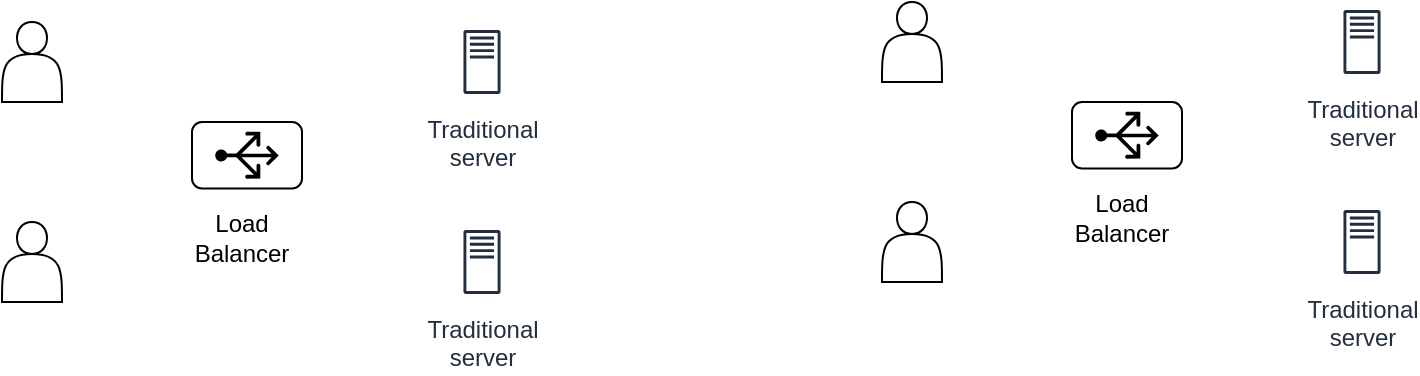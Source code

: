 <mxfile version="21.6.6" type="github">
  <diagram name="Page-1" id="IpIZHipiZmfi_9Dl7z55">
    <mxGraphModel dx="954" dy="497" grid="1" gridSize="10" guides="1" tooltips="1" connect="1" arrows="1" fold="1" page="1" pageScale="1" pageWidth="850" pageHeight="1100" math="0" shadow="0">
      <root>
        <mxCell id="0" />
        <mxCell id="1" parent="0" />
        <mxCell id="NkLDDhdEy8TB52Z4eJ05-1" value="" style="group" vertex="1" connectable="0" parent="1">
          <mxGeometry x="135" y="190" width="55" height="33.25" as="geometry" />
        </mxCell>
        <mxCell id="NkLDDhdEy8TB52Z4eJ05-2" value="" style="rounded=1;whiteSpace=wrap;html=1;" vertex="1" parent="NkLDDhdEy8TB52Z4eJ05-1">
          <mxGeometry width="55" height="33.25" as="geometry" />
        </mxCell>
        <mxCell id="NkLDDhdEy8TB52Z4eJ05-3" value="" style="sketch=0;aspect=fixed;pointerEvents=1;shadow=0;dashed=0;html=1;strokeColor=none;labelPosition=center;verticalLabelPosition=bottom;verticalAlign=top;align=center;fillColor=#000000;shape=mxgraph.azure.load_balancer_generic;direction=north;strokeWidth=1;" vertex="1" parent="NkLDDhdEy8TB52Z4eJ05-1">
          <mxGeometry x="11.62" y="4.87" width="31.76" height="23.5" as="geometry" />
        </mxCell>
        <mxCell id="NkLDDhdEy8TB52Z4eJ05-4" value="Load Balancer" style="text;html=1;strokeColor=none;fillColor=none;align=center;verticalAlign=middle;whiteSpace=wrap;rounded=0;" vertex="1" parent="1">
          <mxGeometry x="130" y="232.87" width="60" height="30" as="geometry" />
        </mxCell>
        <mxCell id="NkLDDhdEy8TB52Z4eJ05-9" value="" style="shape=actor;whiteSpace=wrap;html=1;" vertex="1" parent="1">
          <mxGeometry x="40" y="140" width="30" height="40" as="geometry" />
        </mxCell>
        <mxCell id="NkLDDhdEy8TB52Z4eJ05-10" value="" style="shape=actor;whiteSpace=wrap;html=1;" vertex="1" parent="1">
          <mxGeometry x="40" y="240" width="30" height="40" as="geometry" />
        </mxCell>
        <mxCell id="NkLDDhdEy8TB52Z4eJ05-14" value="Traditional&#xa;server" style="sketch=0;outlineConnect=0;fontColor=#232F3E;gradientColor=none;strokeColor=#232F3E;fillColor=#ffffff;dashed=0;verticalLabelPosition=bottom;verticalAlign=top;align=center;html=1;fontSize=12;fontStyle=0;aspect=fixed;shape=mxgraph.aws4.resourceIcon;resIcon=mxgraph.aws4.traditional_server;" vertex="1" parent="1">
          <mxGeometry x="260" y="140" width="40" height="40" as="geometry" />
        </mxCell>
        <mxCell id="NkLDDhdEy8TB52Z4eJ05-15" value="Traditional&#xa;server" style="sketch=0;outlineConnect=0;fontColor=#232F3E;gradientColor=none;strokeColor=#232F3E;fillColor=#ffffff;dashed=0;verticalLabelPosition=bottom;verticalAlign=top;align=center;html=1;fontSize=12;fontStyle=0;aspect=fixed;shape=mxgraph.aws4.resourceIcon;resIcon=mxgraph.aws4.traditional_server;" vertex="1" parent="1">
          <mxGeometry x="260" y="240" width="40" height="40" as="geometry" />
        </mxCell>
        <mxCell id="NkLDDhdEy8TB52Z4eJ05-16" value="" style="group" vertex="1" connectable="0" parent="1">
          <mxGeometry x="575" y="180" width="55" height="33.25" as="geometry" />
        </mxCell>
        <mxCell id="NkLDDhdEy8TB52Z4eJ05-17" value="" style="rounded=1;whiteSpace=wrap;html=1;" vertex="1" parent="NkLDDhdEy8TB52Z4eJ05-16">
          <mxGeometry width="55" height="33.25" as="geometry" />
        </mxCell>
        <mxCell id="NkLDDhdEy8TB52Z4eJ05-18" value="" style="sketch=0;aspect=fixed;pointerEvents=1;shadow=0;dashed=0;html=1;strokeColor=none;labelPosition=center;verticalLabelPosition=bottom;verticalAlign=top;align=center;fillColor=#000000;shape=mxgraph.azure.load_balancer_generic;direction=north;strokeWidth=1;" vertex="1" parent="NkLDDhdEy8TB52Z4eJ05-16">
          <mxGeometry x="11.62" y="4.87" width="31.76" height="23.5" as="geometry" />
        </mxCell>
        <mxCell id="NkLDDhdEy8TB52Z4eJ05-19" value="Load Balancer" style="text;html=1;strokeColor=none;fillColor=none;align=center;verticalAlign=middle;whiteSpace=wrap;rounded=0;" vertex="1" parent="1">
          <mxGeometry x="570" y="222.87" width="60" height="30" as="geometry" />
        </mxCell>
        <mxCell id="NkLDDhdEy8TB52Z4eJ05-20" value="" style="shape=actor;whiteSpace=wrap;html=1;" vertex="1" parent="1">
          <mxGeometry x="480" y="130" width="30" height="40" as="geometry" />
        </mxCell>
        <mxCell id="NkLDDhdEy8TB52Z4eJ05-21" value="" style="shape=actor;whiteSpace=wrap;html=1;" vertex="1" parent="1">
          <mxGeometry x="480" y="230" width="30" height="40" as="geometry" />
        </mxCell>
        <mxCell id="NkLDDhdEy8TB52Z4eJ05-22" value="Traditional&#xa;server" style="sketch=0;outlineConnect=0;fontColor=#232F3E;gradientColor=none;strokeColor=#232F3E;fillColor=#ffffff;dashed=0;verticalLabelPosition=bottom;verticalAlign=top;align=center;html=1;fontSize=12;fontStyle=0;aspect=fixed;shape=mxgraph.aws4.resourceIcon;resIcon=mxgraph.aws4.traditional_server;" vertex="1" parent="1">
          <mxGeometry x="700" y="130" width="40" height="40" as="geometry" />
        </mxCell>
        <mxCell id="NkLDDhdEy8TB52Z4eJ05-23" value="Traditional&#xa;server" style="sketch=0;outlineConnect=0;fontColor=#232F3E;gradientColor=none;strokeColor=#232F3E;fillColor=#ffffff;dashed=0;verticalLabelPosition=bottom;verticalAlign=top;align=center;html=1;fontSize=12;fontStyle=0;aspect=fixed;shape=mxgraph.aws4.resourceIcon;resIcon=mxgraph.aws4.traditional_server;" vertex="1" parent="1">
          <mxGeometry x="700" y="230" width="40" height="40" as="geometry" />
        </mxCell>
      </root>
    </mxGraphModel>
  </diagram>
</mxfile>
